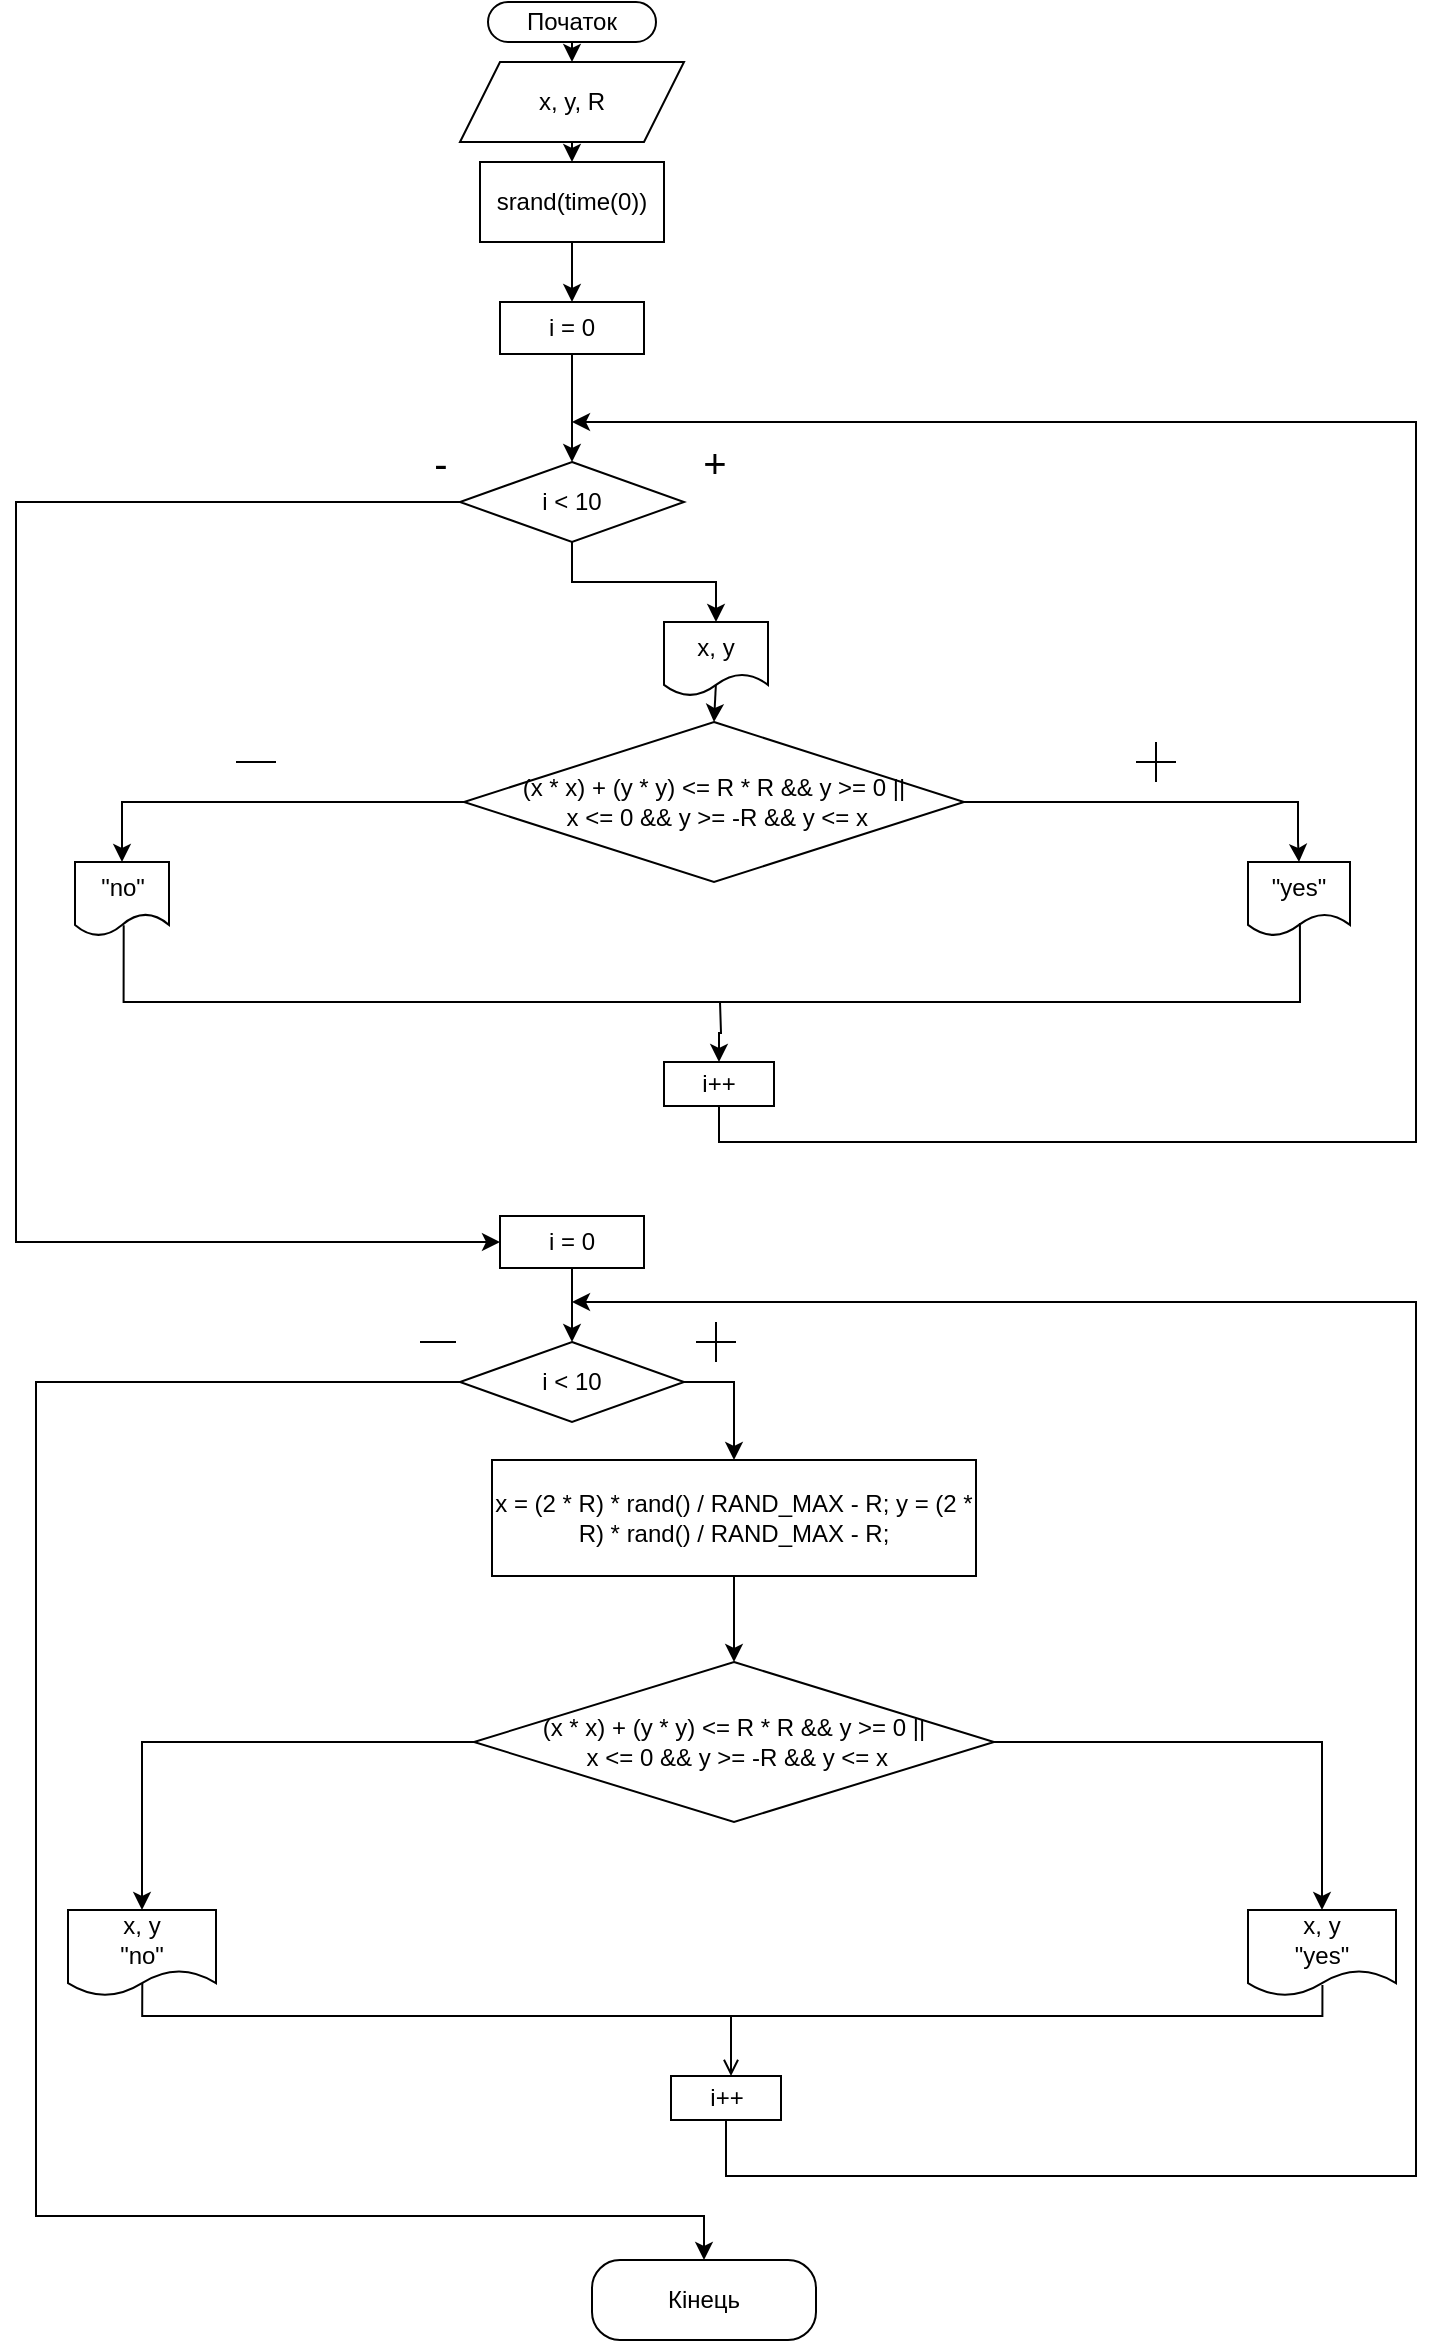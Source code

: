 <mxfile version="13.9.9" type="device"><diagram id="msr1l53t1-87ucAOJW_6" name="Page-1"><mxGraphModel dx="1038" dy="607" grid="1" gridSize="10" guides="1" tooltips="1" connect="1" arrows="1" fold="1" page="1" pageScale="1" pageWidth="850" pageHeight="1100" math="0" shadow="0"><root><mxCell id="0"/><mxCell id="1" parent="0"/><mxCell id="0oRgrlJZL7Jg9rFbmdCm-1" style="edgeStyle=orthogonalEdgeStyle;rounded=0;orthogonalLoop=1;jettySize=auto;html=1;exitX=0.5;exitY=1;exitDx=0;exitDy=0;entryX=0.5;entryY=0;entryDx=0;entryDy=0;" edge="1" parent="1" source="0oRgrlJZL7Jg9rFbmdCm-2" target="0oRgrlJZL7Jg9rFbmdCm-4"><mxGeometry relative="1" as="geometry"/></mxCell><mxCell id="0oRgrlJZL7Jg9rFbmdCm-2" value="Початок" style="rounded=1;whiteSpace=wrap;html=1;arcSize=50;" vertex="1" parent="1"><mxGeometry x="326" width="84" height="20" as="geometry"/></mxCell><mxCell id="0oRgrlJZL7Jg9rFbmdCm-3" style="edgeStyle=orthogonalEdgeStyle;rounded=0;orthogonalLoop=1;jettySize=auto;html=1;exitX=0.5;exitY=1;exitDx=0;exitDy=0;entryX=0.5;entryY=0;entryDx=0;entryDy=0;" edge="1" parent="1" source="0oRgrlJZL7Jg9rFbmdCm-4" target="0oRgrlJZL7Jg9rFbmdCm-6"><mxGeometry relative="1" as="geometry"/></mxCell><mxCell id="0oRgrlJZL7Jg9rFbmdCm-4" value="x, y, R" style="shape=parallelogram;perimeter=parallelogramPerimeter;whiteSpace=wrap;html=1;fixedSize=1;" vertex="1" parent="1"><mxGeometry x="312" y="30" width="112" height="40" as="geometry"/></mxCell><mxCell id="0oRgrlJZL7Jg9rFbmdCm-5" style="edgeStyle=orthogonalEdgeStyle;rounded=0;orthogonalLoop=1;jettySize=auto;html=1;exitX=0.5;exitY=1;exitDx=0;exitDy=0;entryX=0.5;entryY=0;entryDx=0;entryDy=0;endArrow=classic;endFill=1;" edge="1" parent="1" source="0oRgrlJZL7Jg9rFbmdCm-6" target="0oRgrlJZL7Jg9rFbmdCm-8"><mxGeometry relative="1" as="geometry"/></mxCell><mxCell id="0oRgrlJZL7Jg9rFbmdCm-6" value="srand(time(0))" style="rounded=0;whiteSpace=wrap;html=1;" vertex="1" parent="1"><mxGeometry x="322" y="80" width="92" height="40" as="geometry"/></mxCell><mxCell id="0oRgrlJZL7Jg9rFbmdCm-7" style="edgeStyle=orthogonalEdgeStyle;rounded=0;orthogonalLoop=1;jettySize=auto;html=1;exitX=0.5;exitY=1;exitDx=0;exitDy=0;entryX=0.5;entryY=0;entryDx=0;entryDy=0;" edge="1" parent="1" source="0oRgrlJZL7Jg9rFbmdCm-8" target="0oRgrlJZL7Jg9rFbmdCm-22"><mxGeometry relative="1" as="geometry"/></mxCell><mxCell id="0oRgrlJZL7Jg9rFbmdCm-8" value="i = 0" style="rounded=0;whiteSpace=wrap;html=1;" vertex="1" parent="1"><mxGeometry x="332" y="150" width="72" height="26" as="geometry"/></mxCell><mxCell id="0oRgrlJZL7Jg9rFbmdCm-9" style="edgeStyle=orthogonalEdgeStyle;rounded=0;orthogonalLoop=1;jettySize=auto;html=1;entryX=0.5;entryY=0;entryDx=0;entryDy=0;endArrow=classic;endFill=1;exitX=0.499;exitY=0.845;exitDx=0;exitDy=0;exitPerimeter=0;" edge="1" parent="1" source="0oRgrlJZL7Jg9rFbmdCm-10" target="0oRgrlJZL7Jg9rFbmdCm-13"><mxGeometry relative="1" as="geometry"/></mxCell><mxCell id="0oRgrlJZL7Jg9rFbmdCm-10" value="x, y" style="shape=document;whiteSpace=wrap;html=1;boundedLbl=1;" vertex="1" parent="1"><mxGeometry x="414" y="310" width="52" height="37" as="geometry"/></mxCell><mxCell id="0oRgrlJZL7Jg9rFbmdCm-11" style="edgeStyle=orthogonalEdgeStyle;rounded=0;orthogonalLoop=1;jettySize=auto;html=1;entryX=0.5;entryY=0;entryDx=0;entryDy=0;endArrow=classic;endFill=1;exitX=1;exitY=0.5;exitDx=0;exitDy=0;" edge="1" parent="1" source="0oRgrlJZL7Jg9rFbmdCm-13" target="0oRgrlJZL7Jg9rFbmdCm-14"><mxGeometry relative="1" as="geometry"><Array as="points"><mxPoint x="731" y="400"/><mxPoint x="731" y="420"/><mxPoint x="732" y="420"/></Array></mxGeometry></mxCell><mxCell id="0oRgrlJZL7Jg9rFbmdCm-12" style="edgeStyle=orthogonalEdgeStyle;rounded=0;orthogonalLoop=1;jettySize=auto;html=1;entryX=0.5;entryY=0;entryDx=0;entryDy=0;endArrow=classic;endFill=1;exitX=0;exitY=0.5;exitDx=0;exitDy=0;" edge="1" parent="1" source="0oRgrlJZL7Jg9rFbmdCm-13" target="0oRgrlJZL7Jg9rFbmdCm-17"><mxGeometry relative="1" as="geometry"><Array as="points"><mxPoint x="143" y="400"/></Array></mxGeometry></mxCell><mxCell id="0oRgrlJZL7Jg9rFbmdCm-13" value="(x * x) + (y * y) &amp;lt;= R * R &amp;amp;&amp;amp; y &amp;gt;= 0 ||&lt;br&gt;&amp;nbsp;x &amp;lt;= 0 &amp;amp;&amp;amp; y &amp;gt;= -R &amp;amp;&amp;amp; y &amp;lt;= x" style="rhombus;whiteSpace=wrap;html=1;" vertex="1" parent="1"><mxGeometry x="314" y="360" width="250" height="80" as="geometry"/></mxCell><mxCell id="0oRgrlJZL7Jg9rFbmdCm-14" value="&quot;yes&quot;" style="shape=document;whiteSpace=wrap;html=1;boundedLbl=1;" vertex="1" parent="1"><mxGeometry x="706" y="430" width="51" height="37" as="geometry"/></mxCell><mxCell id="0oRgrlJZL7Jg9rFbmdCm-16" style="edgeStyle=orthogonalEdgeStyle;rounded=0;orthogonalLoop=1;jettySize=auto;html=1;endArrow=none;endFill=0;exitX=0.518;exitY=0.856;exitDx=0;exitDy=0;exitPerimeter=0;entryX=0.509;entryY=0.826;entryDx=0;entryDy=0;entryPerimeter=0;" edge="1" parent="1" source="0oRgrlJZL7Jg9rFbmdCm-17" target="0oRgrlJZL7Jg9rFbmdCm-14"><mxGeometry relative="1" as="geometry"><Array as="points"><mxPoint x="144" y="500"/><mxPoint x="732" y="500"/></Array><mxPoint x="735" y="572" as="targetPoint"/></mxGeometry></mxCell><mxCell id="0oRgrlJZL7Jg9rFbmdCm-17" value="&quot;no&quot;" style="shape=document;whiteSpace=wrap;html=1;boundedLbl=1;" vertex="1" parent="1"><mxGeometry x="119.5" y="430" width="47" height="37" as="geometry"/></mxCell><mxCell id="0oRgrlJZL7Jg9rFbmdCm-19" style="edgeStyle=orthogonalEdgeStyle;rounded=0;orthogonalLoop=1;jettySize=auto;html=1;endArrow=classic;endFill=1;exitX=0.5;exitY=1;exitDx=0;exitDy=0;" edge="1" parent="1" source="0oRgrlJZL7Jg9rFbmdCm-20"><mxGeometry relative="1" as="geometry"><mxPoint x="368" y="210" as="targetPoint"/><mxPoint x="458" y="631" as="sourcePoint"/><Array as="points"><mxPoint x="442" y="570"/><mxPoint x="790" y="570"/><mxPoint x="790" y="210"/><mxPoint x="368" y="210"/></Array></mxGeometry></mxCell><mxCell id="0oRgrlJZL7Jg9rFbmdCm-20" value="i++" style="rounded=0;whiteSpace=wrap;html=1;" vertex="1" parent="1"><mxGeometry x="414" y="530" width="55" height="22" as="geometry"/></mxCell><mxCell id="0oRgrlJZL7Jg9rFbmdCm-21" style="edgeStyle=orthogonalEdgeStyle;rounded=0;orthogonalLoop=1;jettySize=auto;html=1;exitX=0.5;exitY=1;exitDx=0;exitDy=0;entryX=0.5;entryY=0;entryDx=0;entryDy=0;" edge="1" parent="1" source="0oRgrlJZL7Jg9rFbmdCm-22" target="0oRgrlJZL7Jg9rFbmdCm-10"><mxGeometry relative="1" as="geometry"/></mxCell><mxCell id="0oRgrlJZL7Jg9rFbmdCm-22" value="i &amp;lt; 10" style="rhombus;whiteSpace=wrap;html=1;" vertex="1" parent="1"><mxGeometry x="312" y="230" width="112" height="40" as="geometry"/></mxCell><mxCell id="0oRgrlJZL7Jg9rFbmdCm-23" value="&lt;font style=&quot;font-size: 20px&quot;&gt;+&lt;/font&gt;" style="text;html=1;align=center;verticalAlign=middle;resizable=0;points=[];autosize=1;strokeColor=none;fillColor=none;" vertex="1" parent="1"><mxGeometry x="424" y="220" width="30" height="20" as="geometry"/></mxCell><mxCell id="0oRgrlJZL7Jg9rFbmdCm-24" style="edgeStyle=orthogonalEdgeStyle;rounded=0;orthogonalLoop=1;jettySize=auto;html=1;exitX=0.5;exitY=1;exitDx=0;exitDy=0;entryX=0.5;entryY=0;entryDx=0;entryDy=0;endArrow=classic;endFill=1;" edge="1" parent="1" source="0oRgrlJZL7Jg9rFbmdCm-25" target="0oRgrlJZL7Jg9rFbmdCm-30"><mxGeometry relative="1" as="geometry"/></mxCell><mxCell id="0oRgrlJZL7Jg9rFbmdCm-25" value="i = 0" style="rounded=0;whiteSpace=wrap;html=1;" vertex="1" parent="1"><mxGeometry x="332" y="607" width="72" height="26" as="geometry"/></mxCell><mxCell id="0oRgrlJZL7Jg9rFbmdCm-26" style="edgeStyle=orthogonalEdgeStyle;rounded=0;orthogonalLoop=1;jettySize=auto;html=1;endArrow=classic;endFill=1;exitX=0;exitY=0.5;exitDx=0;exitDy=0;entryX=0;entryY=0.5;entryDx=0;entryDy=0;" edge="1" parent="1" source="0oRgrlJZL7Jg9rFbmdCm-22" target="0oRgrlJZL7Jg9rFbmdCm-25"><mxGeometry relative="1" as="geometry"><mxPoint x="190.0" y="620" as="targetPoint"/><Array as="points"><mxPoint x="90" y="250"/><mxPoint x="90" y="620"/><mxPoint x="332" y="620"/></Array></mxGeometry></mxCell><mxCell id="0oRgrlJZL7Jg9rFbmdCm-27" value="&lt;font style=&quot;font-size: 20px&quot;&gt;-&lt;/font&gt;" style="text;html=1;align=center;verticalAlign=middle;resizable=0;points=[];autosize=1;strokeColor=none;fillColor=none;" vertex="1" parent="1"><mxGeometry x="292" y="220" width="20" height="20" as="geometry"/></mxCell><mxCell id="0oRgrlJZL7Jg9rFbmdCm-28" style="edgeStyle=orthogonalEdgeStyle;rounded=0;orthogonalLoop=1;jettySize=auto;html=1;entryX=0.5;entryY=0;entryDx=0;entryDy=0;endArrow=classic;endFill=1;exitX=1;exitY=0.5;exitDx=0;exitDy=0;" edge="1" parent="1" source="0oRgrlJZL7Jg9rFbmdCm-30" target="0oRgrlJZL7Jg9rFbmdCm-32"><mxGeometry relative="1" as="geometry"><Array as="points"><mxPoint x="449" y="690"/></Array></mxGeometry></mxCell><mxCell id="0oRgrlJZL7Jg9rFbmdCm-29" style="edgeStyle=orthogonalEdgeStyle;rounded=0;orthogonalLoop=1;jettySize=auto;html=1;endArrow=classic;endFill=1;entryX=0.5;entryY=0;entryDx=0;entryDy=0;exitX=0;exitY=0.5;exitDx=0;exitDy=0;" edge="1" parent="1" source="0oRgrlJZL7Jg9rFbmdCm-30" target="0oRgrlJZL7Jg9rFbmdCm-46"><mxGeometry relative="1" as="geometry"><mxPoint x="430" y="1217" as="targetPoint"/><Array as="points"><mxPoint x="100" y="690"/><mxPoint x="100" y="1107"/><mxPoint x="434" y="1107"/></Array></mxGeometry></mxCell><mxCell id="0oRgrlJZL7Jg9rFbmdCm-30" value="i &amp;lt; 10" style="rhombus;whiteSpace=wrap;html=1;" vertex="1" parent="1"><mxGeometry x="312" y="670" width="112" height="40" as="geometry"/></mxCell><mxCell id="0oRgrlJZL7Jg9rFbmdCm-56" style="edgeStyle=orthogonalEdgeStyle;rounded=0;orthogonalLoop=1;jettySize=auto;html=1;exitX=0.5;exitY=1;exitDx=0;exitDy=0;entryX=0.5;entryY=0;entryDx=0;entryDy=0;" edge="1" parent="1" source="0oRgrlJZL7Jg9rFbmdCm-32" target="0oRgrlJZL7Jg9rFbmdCm-52"><mxGeometry relative="1" as="geometry"><mxPoint x="449" y="820" as="targetPoint"/></mxGeometry></mxCell><mxCell id="0oRgrlJZL7Jg9rFbmdCm-32" value="x = (2 * R) * rand() / RAND_MAX - R;        y = (2 * R) * rand() / RAND_MAX - R;" style="rounded=0;whiteSpace=wrap;html=1;" vertex="1" parent="1"><mxGeometry x="328" y="729" width="242" height="58" as="geometry"/></mxCell><mxCell id="0oRgrlJZL7Jg9rFbmdCm-37" value="x, y&lt;br&gt;&quot;yes&quot;" style="shape=document;whiteSpace=wrap;html=1;boundedLbl=1;" vertex="1" parent="1"><mxGeometry x="706" y="954" width="74" height="43" as="geometry"/></mxCell><mxCell id="0oRgrlJZL7Jg9rFbmdCm-39" style="edgeStyle=orthogonalEdgeStyle;rounded=0;orthogonalLoop=1;jettySize=auto;html=1;entryX=0.503;entryY=0.872;entryDx=0;entryDy=0;entryPerimeter=0;endArrow=none;endFill=0;exitX=0.502;exitY=0.842;exitDx=0;exitDy=0;exitPerimeter=0;" edge="1" parent="1" source="0oRgrlJZL7Jg9rFbmdCm-40" target="0oRgrlJZL7Jg9rFbmdCm-37"><mxGeometry relative="1" as="geometry"><Array as="points"><mxPoint x="153" y="1007"/><mxPoint x="743" y="1007"/></Array></mxGeometry></mxCell><mxCell id="0oRgrlJZL7Jg9rFbmdCm-40" value="x, y &lt;br&gt;&quot;no&quot;" style="shape=document;whiteSpace=wrap;html=1;boundedLbl=1;" vertex="1" parent="1"><mxGeometry x="116" y="954" width="74" height="43" as="geometry"/></mxCell><mxCell id="0oRgrlJZL7Jg9rFbmdCm-42" value="" style="endArrow=open;html=1;endFill=0;" edge="1" parent="1"><mxGeometry width="50" height="50" relative="1" as="geometry"><mxPoint x="447.5" y="1007" as="sourcePoint"/><mxPoint x="447.5" y="1037" as="targetPoint"/></mxGeometry></mxCell><mxCell id="0oRgrlJZL7Jg9rFbmdCm-43" style="edgeStyle=orthogonalEdgeStyle;rounded=0;orthogonalLoop=1;jettySize=auto;html=1;endArrow=classic;endFill=1;exitX=0.5;exitY=1;exitDx=0;exitDy=0;" edge="1" parent="1" source="0oRgrlJZL7Jg9rFbmdCm-44"><mxGeometry relative="1" as="geometry"><mxPoint x="368" y="650" as="targetPoint"/><mxPoint x="470.5" y="1048.0" as="sourcePoint"/><Array as="points"><mxPoint x="445" y="1087"/><mxPoint x="790" y="1087"/><mxPoint x="790" y="650"/><mxPoint x="368" y="650"/></Array></mxGeometry></mxCell><mxCell id="0oRgrlJZL7Jg9rFbmdCm-44" value="i++" style="rounded=0;whiteSpace=wrap;html=1;" vertex="1" parent="1"><mxGeometry x="417.5" y="1037" width="55" height="22" as="geometry"/></mxCell><mxCell id="0oRgrlJZL7Jg9rFbmdCm-46" value="Кінець" style="rounded=1;whiteSpace=wrap;html=1;arcSize=35;" vertex="1" parent="1"><mxGeometry x="378" y="1129" width="112" height="40" as="geometry"/></mxCell><mxCell id="0oRgrlJZL7Jg9rFbmdCm-47" value="" style="endArrow=classic;html=1;rounded=0;edgeStyle=orthogonalEdgeStyle;entryX=0.5;entryY=0;entryDx=0;entryDy=0;" edge="1" parent="1" target="0oRgrlJZL7Jg9rFbmdCm-20"><mxGeometry width="50" height="50" relative="1" as="geometry"><mxPoint x="442" y="500" as="sourcePoint"/><mxPoint x="520" y="500" as="targetPoint"/></mxGeometry></mxCell><mxCell id="0oRgrlJZL7Jg9rFbmdCm-48" value="" style="endArrow=none;html=1;" edge="1" parent="1"><mxGeometry width="50" height="50" relative="1" as="geometry"><mxPoint x="200" y="380" as="sourcePoint"/><mxPoint x="220" y="380" as="targetPoint"/></mxGeometry></mxCell><mxCell id="0oRgrlJZL7Jg9rFbmdCm-49" value="" style="endArrow=none;html=1;" edge="1" parent="1"><mxGeometry width="50" height="50" relative="1" as="geometry"><mxPoint x="650" y="380" as="sourcePoint"/><mxPoint x="670" y="380" as="targetPoint"/></mxGeometry></mxCell><mxCell id="0oRgrlJZL7Jg9rFbmdCm-51" value="" style="endArrow=none;html=1;" edge="1" parent="1"><mxGeometry width="50" height="50" relative="1" as="geometry"><mxPoint x="660" y="390" as="sourcePoint"/><mxPoint x="660" y="370" as="targetPoint"/></mxGeometry></mxCell><mxCell id="0oRgrlJZL7Jg9rFbmdCm-54" style="edgeStyle=orthogonalEdgeStyle;rounded=0;orthogonalLoop=1;jettySize=auto;html=1;exitX=0;exitY=0.5;exitDx=0;exitDy=0;entryX=0.5;entryY=0;entryDx=0;entryDy=0;" edge="1" parent="1" source="0oRgrlJZL7Jg9rFbmdCm-52" target="0oRgrlJZL7Jg9rFbmdCm-40"><mxGeometry relative="1" as="geometry"/></mxCell><mxCell id="0oRgrlJZL7Jg9rFbmdCm-55" style="edgeStyle=orthogonalEdgeStyle;rounded=0;orthogonalLoop=1;jettySize=auto;html=1;exitX=1;exitY=0.5;exitDx=0;exitDy=0;entryX=0.5;entryY=0;entryDx=0;entryDy=0;" edge="1" parent="1" source="0oRgrlJZL7Jg9rFbmdCm-52" target="0oRgrlJZL7Jg9rFbmdCm-37"><mxGeometry relative="1" as="geometry"/></mxCell><mxCell id="0oRgrlJZL7Jg9rFbmdCm-52" value="(x * x) + (y * y) &amp;lt;= R * R &amp;amp;&amp;amp; y &amp;gt;= 0 ||&lt;br&gt;&amp;nbsp;x &amp;lt;= 0 &amp;amp;&amp;amp; y &amp;gt;= -R &amp;amp;&amp;amp; y &amp;lt;= x" style="rhombus;whiteSpace=wrap;html=1;" vertex="1" parent="1"><mxGeometry x="319" y="830" width="260" height="80" as="geometry"/></mxCell><mxCell id="0oRgrlJZL7Jg9rFbmdCm-57" value="" style="endArrow=none;html=1;" edge="1" parent="1"><mxGeometry width="50" height="50" relative="1" as="geometry"><mxPoint x="292" y="670" as="sourcePoint"/><mxPoint x="310" y="670" as="targetPoint"/></mxGeometry></mxCell><mxCell id="0oRgrlJZL7Jg9rFbmdCm-59" value="" style="endArrow=none;html=1;" edge="1" parent="1"><mxGeometry width="50" height="50" relative="1" as="geometry"><mxPoint x="440" y="680" as="sourcePoint"/><mxPoint x="440" y="660" as="targetPoint"/></mxGeometry></mxCell><mxCell id="0oRgrlJZL7Jg9rFbmdCm-60" value="" style="endArrow=none;html=1;" edge="1" parent="1"><mxGeometry width="50" height="50" relative="1" as="geometry"><mxPoint x="430" y="670" as="sourcePoint"/><mxPoint x="450" y="670" as="targetPoint"/></mxGeometry></mxCell></root></mxGraphModel></diagram></mxfile>